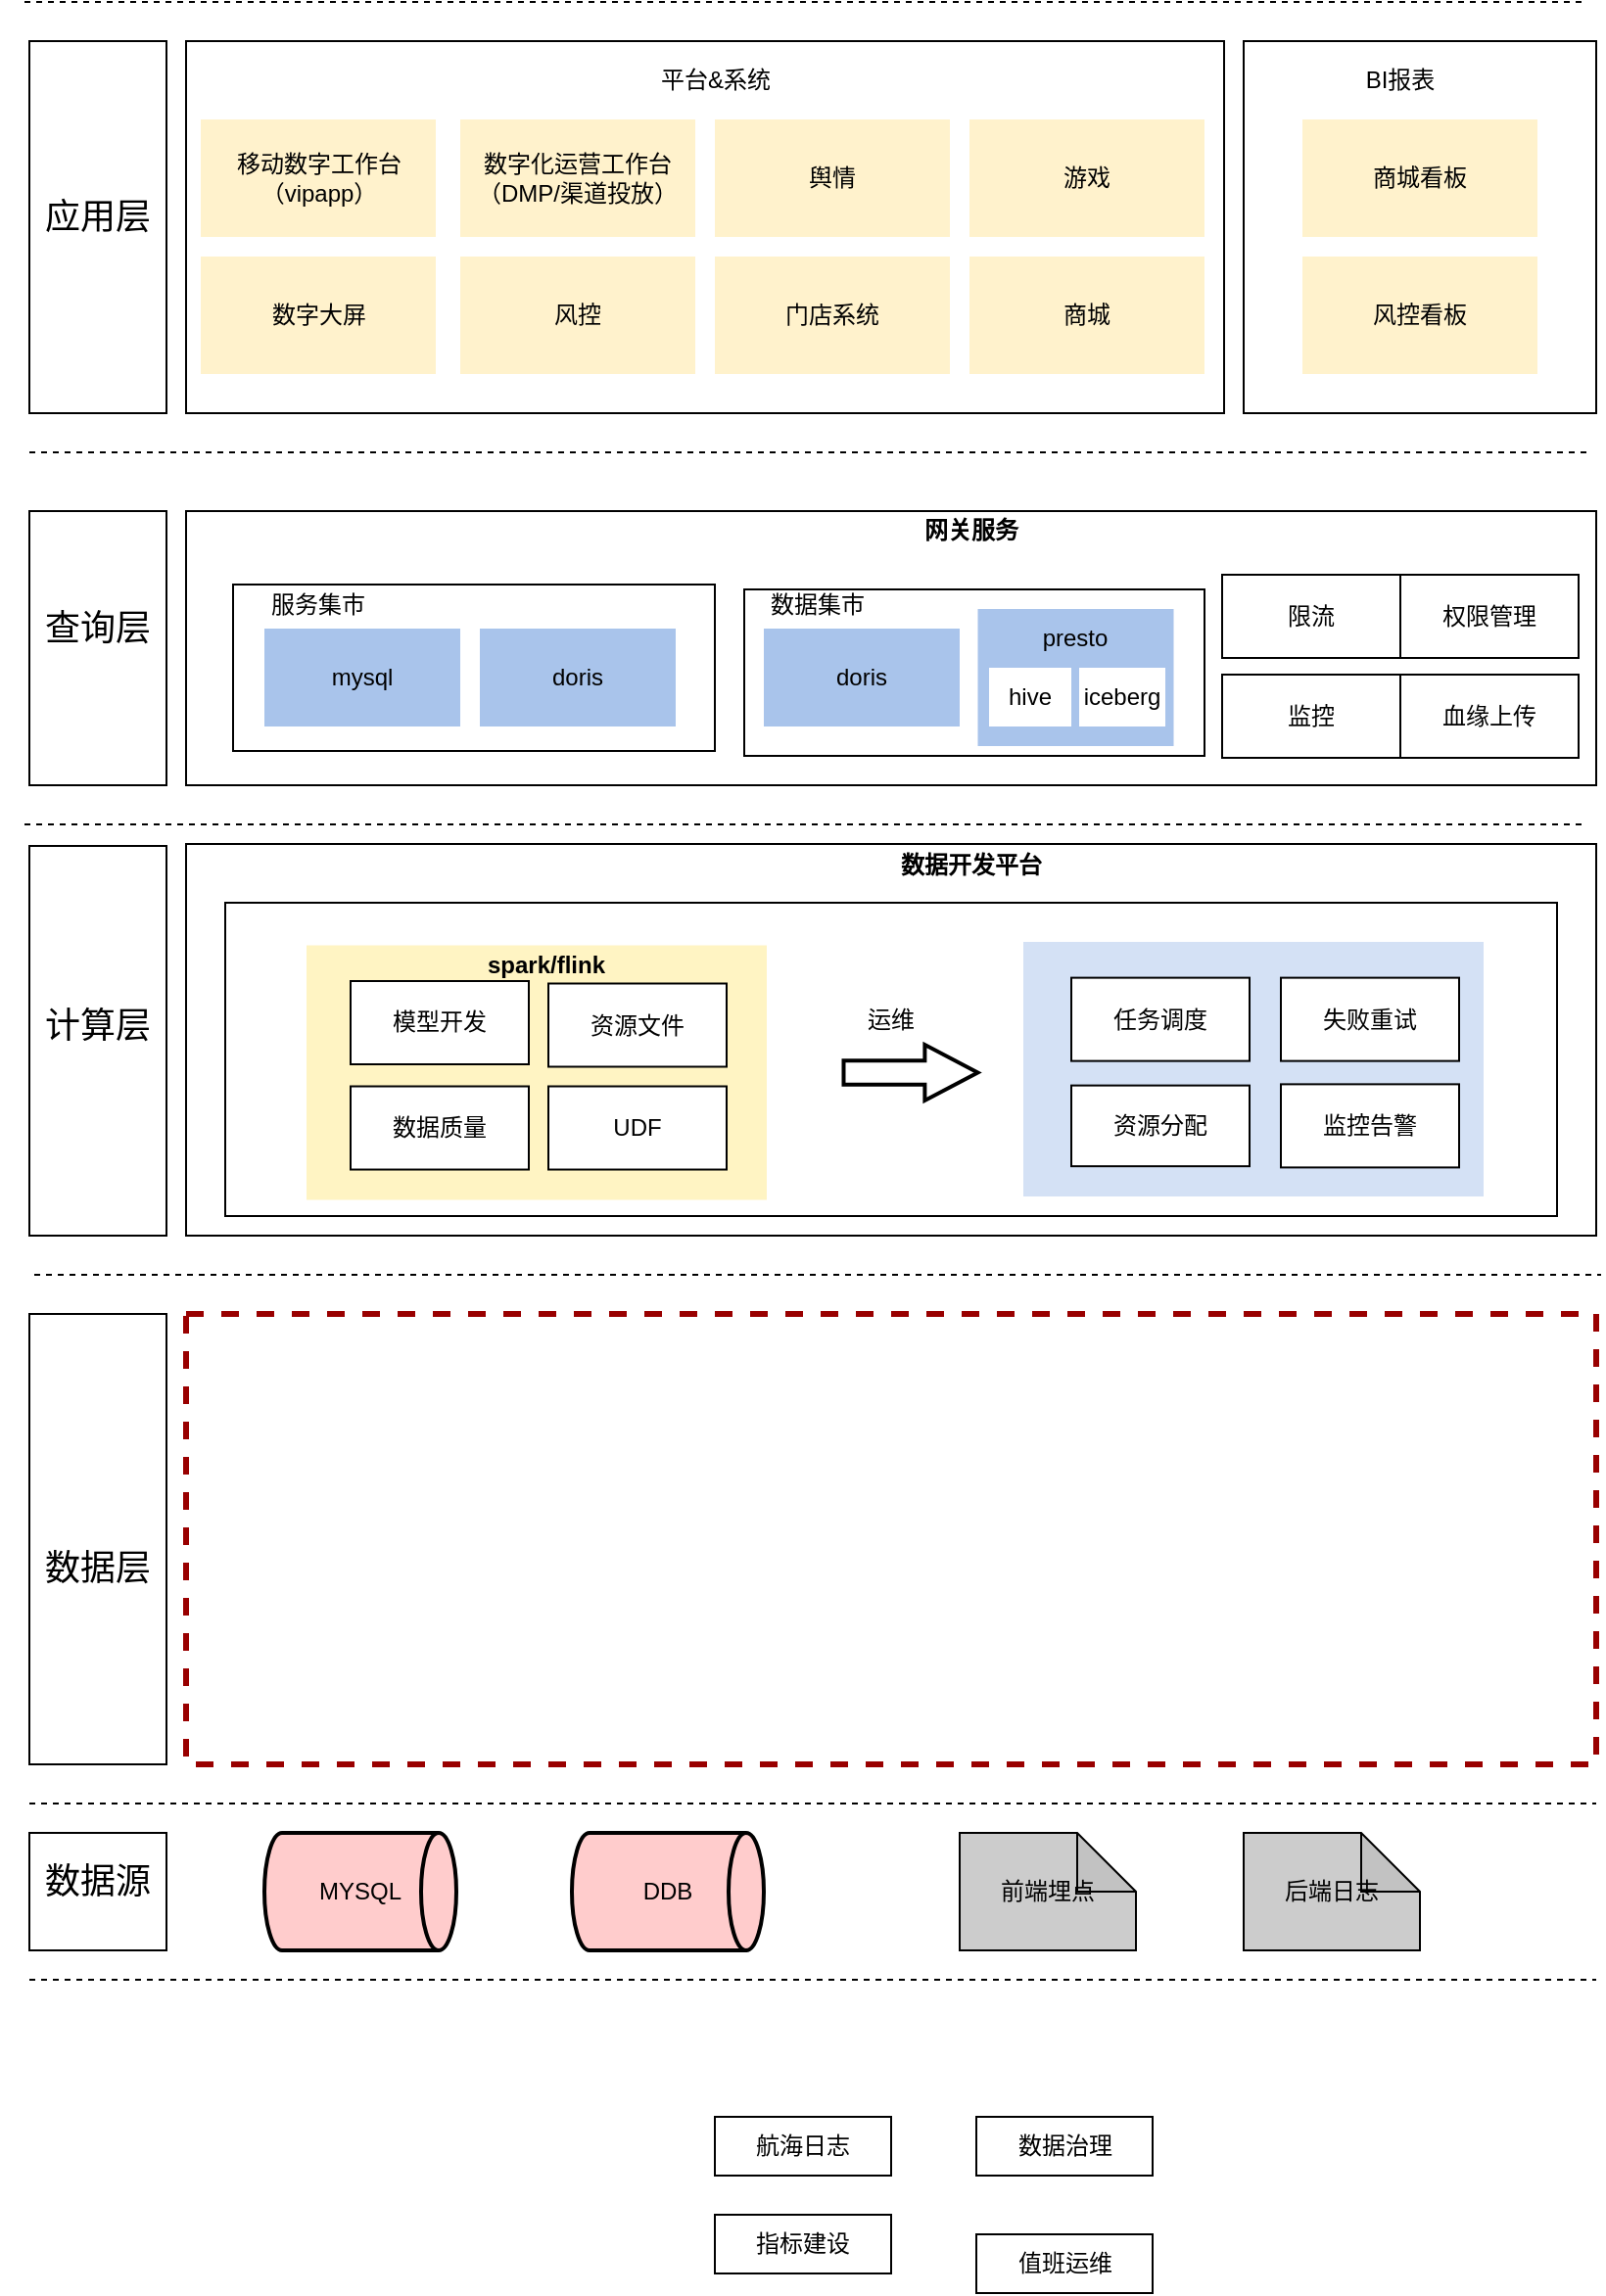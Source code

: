 <mxfile version="20.8.23" type="github">
  <diagram name="第 1 页" id="8vjXtbW4XhxlFyZ9hgyT">
    <mxGraphModel dx="1621" dy="1650" grid="1" gridSize="10" guides="1" tooltips="1" connect="1" arrows="1" fold="1" page="1" pageScale="1" pageWidth="827" pageHeight="1169" math="0" shadow="0">
      <root>
        <mxCell id="0" />
        <mxCell id="1" parent="0" />
        <mxCell id="_2noMWRmmMPCMAu7wt3I-14" value="" style="rounded=0;whiteSpace=wrap;html=1;" vertex="1" parent="1">
          <mxGeometry y="685" width="70" height="60" as="geometry" />
        </mxCell>
        <mxCell id="_2noMWRmmMPCMAu7wt3I-13" value="" style="rounded=0;whiteSpace=wrap;html=1;" vertex="1" parent="1">
          <mxGeometry y="420" width="70" height="230" as="geometry" />
        </mxCell>
        <mxCell id="_2noMWRmmMPCMAu7wt3I-6" value="" style="rounded=0;whiteSpace=wrap;html=1;" vertex="1" parent="1">
          <mxGeometry y="181" width="70" height="199" as="geometry" />
        </mxCell>
        <mxCell id="_2noMWRmmMPCMAu7wt3I-5" value="" style="rounded=0;whiteSpace=wrap;html=1;" vertex="1" parent="1">
          <mxGeometry y="10" width="70" height="140" as="geometry" />
        </mxCell>
        <mxCell id="ErQYisSNtyv5BiWGh4sq-3" value="" style="rounded=0;whiteSpace=wrap;html=1;" parent="1" diagramCategory="general" diagramName="Rectangle" vertex="1">
          <mxGeometry x="80" y="-230" width="530" height="190" as="geometry" />
        </mxCell>
        <mxCell id="ErQYisSNtyv5BiWGh4sq-4" value="MYSQL" style="shape=mxgraph.flowchart.direct_data;whiteSpace=wrap;html=1;fillColor=#FFCCCC;strokeColor=#000000;strokeWidth=2" parent="1" diagramCategory="Flowchart" diagramName="DirectData" vertex="1">
          <mxGeometry x="120" y="685" width="98" height="60" as="geometry" />
        </mxCell>
        <mxCell id="ErQYisSNtyv5BiWGh4sq-5" value="DDB" style="shape=mxgraph.flowchart.direct_data;whiteSpace=wrap;html=1;fillColor=#FFCCCC;strokeColor=#000000;strokeWidth=2" parent="1" diagramCategory="Flowchart" diagramName="DirectData" vertex="1">
          <mxGeometry x="277" y="685" width="98" height="60" as="geometry" />
        </mxCell>
        <mxCell id="ErQYisSNtyv5BiWGh4sq-6" value="前端埋点" style="shape=note;whiteSpace=wrap;html=1;backgroundOutline=1;darkOpacity=0.05;strokeColor=#000000;fillColor=#CCCCCC;" parent="1" diagramCategory="general" diagramName="Note" vertex="1">
          <mxGeometry x="475" y="685" width="90" height="60" as="geometry" />
        </mxCell>
        <mxCell id="ErQYisSNtyv5BiWGh4sq-7" value="" style="endArrow=none;dashed=1;html=1;" parent="1" diagramCategory="general" diagramName="dashed" edge="1">
          <mxGeometry width="50" height="50" relative="1" as="geometry">
            <mxPoint y="670" as="sourcePoint" />
            <mxPoint x="800" y="670" as="targetPoint" />
          </mxGeometry>
        </mxCell>
        <mxCell id="ErQYisSNtyv5BiWGh4sq-8" value="" style="endArrow=none;dashed=1;html=1;" parent="1" diagramCategory="general" diagramName="dashed" edge="1">
          <mxGeometry width="50" height="50" relative="1" as="geometry">
            <mxPoint x="2.5" y="400" as="sourcePoint" />
            <mxPoint x="802.5" y="400" as="targetPoint" />
          </mxGeometry>
        </mxCell>
        <mxCell id="ErQYisSNtyv5BiWGh4sq-13" value="后端日志" style="shape=note;whiteSpace=wrap;html=1;backgroundOutline=1;darkOpacity=0.05;strokeColor=#000000;fillColor=#CCCCCC;" parent="1" diagramCategory="general" diagramName="Note" vertex="1">
          <mxGeometry x="620" y="685" width="90" height="60" as="geometry" />
        </mxCell>
        <mxCell id="ErQYisSNtyv5BiWGh4sq-14" value="" style="rounded=0;whiteSpace=wrap;html=1;" parent="1" diagramCategory="general" diagramName="Rectangle" vertex="1">
          <mxGeometry x="80" y="180" width="720" height="200" as="geometry" />
        </mxCell>
        <mxCell id="ErQYisSNtyv5BiWGh4sq-15" value="" style="endArrow=none;dashed=1;html=1;" parent="1" diagramCategory="general" diagramName="dashed" edge="1">
          <mxGeometry width="50" height="50" relative="1" as="geometry">
            <mxPoint x="-2.5" y="170" as="sourcePoint" />
            <mxPoint x="792.5" y="170" as="targetPoint" />
          </mxGeometry>
        </mxCell>
        <mxCell id="ErQYisSNtyv5BiWGh4sq-17" value="" style="rounded=0;whiteSpace=wrap;html=1;strokeColor=#990000;strokeWidth=3;dashed=1;" parent="1" diagramCategory="general" diagramName="Rectangle" vertex="1">
          <mxGeometry x="80" y="420" width="720" height="230" as="geometry" />
        </mxCell>
        <mxCell id="ErQYisSNtyv5BiWGh4sq-18" value="移动数字工作台（vipapp）" style="rounded=0;whiteSpace=wrap;html=1;strokeColor=none;fillColor=#FFF2CC;" parent="1" diagramCategory="general" diagramName="Rectangle" vertex="1">
          <mxGeometry x="87.5" y="-190" width="120" height="60" as="geometry" />
        </mxCell>
        <mxCell id="ErQYisSNtyv5BiWGh4sq-19" value="数字化运营工作台&lt;br /&gt;（DMP/渠道投放）" style="rounded=0;whiteSpace=wrap;html=1;strokeColor=none;fillColor=#FFF2CC;" parent="1" diagramCategory="general" diagramName="Rectangle" vertex="1">
          <mxGeometry x="220" y="-190" width="120" height="60" as="geometry" />
        </mxCell>
        <mxCell id="ErQYisSNtyv5BiWGh4sq-20" value="数字大屏" style="rounded=0;whiteSpace=wrap;html=1;strokeColor=none;fillColor=#FFF2CC;" parent="1" diagramCategory="general" diagramName="Rectangle" vertex="1">
          <mxGeometry x="87.5" y="-120" width="120" height="60" as="geometry" />
        </mxCell>
        <mxCell id="ErQYisSNtyv5BiWGh4sq-21" value="" style="rounded=0;whiteSpace=wrap;html=1;" parent="1" diagramCategory="general" diagramName="Rectangle" vertex="1">
          <mxGeometry x="620" y="-230" width="180" height="190" as="geometry" />
        </mxCell>
        <mxCell id="ErQYisSNtyv5BiWGh4sq-22" value="商城" style="rounded=0;whiteSpace=wrap;html=1;strokeColor=none;fillColor=#FFF2CC;" parent="1" diagramCategory="general" diagramName="Rectangle" vertex="1">
          <mxGeometry x="480" y="-120" width="120" height="60" as="geometry" />
        </mxCell>
        <mxCell id="ErQYisSNtyv5BiWGh4sq-23" value="" style="rounded=0;whiteSpace=wrap;html=1;align=left;" parent="1" diagramCategory="general" diagramName="Rectangle" vertex="1">
          <mxGeometry x="80" y="10" width="720" height="140" as="geometry" />
        </mxCell>
        <mxCell id="ErQYisSNtyv5BiWGh4sq-24" value="mysql" style="rounded=0;whiteSpace=wrap;html=1;" parent="1" diagramCategory="general" diagramName="Rectangle" vertex="1">
          <mxGeometry x="180" y="65" width="100" height="50" as="geometry" />
        </mxCell>
        <mxCell id="ErQYisSNtyv5BiWGh4sq-25" value="网关服务" style="text;html=1;strokeColor=none;fillColor=none;align=center;verticalAlign=middle;whiteSpace=wrap;rounded=0;fontStyle=1" parent="1" diagramCategory="general" diagramName="text" vertex="1">
          <mxGeometry x="446" y="10" width="70" height="20" as="geometry" />
        </mxCell>
        <mxCell id="ErQYisSNtyv5BiWGh4sq-26" style="edgeStyle=orthogonalEdgeStyle;rounded=0;orthogonalLoop=1;jettySize=auto;html=1;exitX=0.5;exitY=1;exitDx=0;exitDy=0;" parent="1" edge="1">
          <mxGeometry relative="1" as="geometry">
            <mxPoint x="534" y="70" as="sourcePoint" />
            <mxPoint x="534" y="70" as="targetPoint" />
          </mxGeometry>
        </mxCell>
        <mxCell id="ErQYisSNtyv5BiWGh4sq-27" value="" style="rounded=0;whiteSpace=wrap;html=1;align=left;" parent="1" diagramCategory="general" diagramName="Rectangle" vertex="1">
          <mxGeometry x="100" y="210" width="680" height="160" as="geometry" />
        </mxCell>
        <mxCell id="ErQYisSNtyv5BiWGh4sq-28" value="门店系统" style="rounded=0;whiteSpace=wrap;html=1;strokeColor=none;fillColor=#FFF2CC;" parent="1" diagramCategory="general" diagramName="Rectangle" vertex="1">
          <mxGeometry x="350" y="-120" width="120" height="60" as="geometry" />
        </mxCell>
        <mxCell id="ErQYisSNtyv5BiWGh4sq-29" value="舆情" style="rounded=0;whiteSpace=wrap;html=1;strokeColor=none;fillColor=#FFF2CC;" parent="1" diagramCategory="general" diagramName="Rectangle" vertex="1">
          <mxGeometry x="350" y="-190" width="120" height="60" as="geometry" />
        </mxCell>
        <mxCell id="ErQYisSNtyv5BiWGh4sq-30" value="游戏" style="rounded=0;whiteSpace=wrap;html=1;strokeColor=none;fillColor=#FFF2CC;" parent="1" diagramCategory="general" diagramName="Rectangle" vertex="1">
          <mxGeometry x="480" y="-190" width="120" height="60" as="geometry" />
        </mxCell>
        <mxCell id="ErQYisSNtyv5BiWGh4sq-31" value="风控" style="rounded=0;whiteSpace=wrap;html=1;strokeColor=none;fillColor=#FFF2CC;" parent="1" diagramCategory="general" diagramName="Rectangle" vertex="1">
          <mxGeometry x="220" y="-120" width="120" height="60" as="geometry" />
        </mxCell>
        <mxCell id="ErQYisSNtyv5BiWGh4sq-32" value="商城看板" style="rounded=0;whiteSpace=wrap;html=1;strokeColor=none;fillColor=#FFF2CC;" parent="1" diagramCategory="general" diagramName="Rectangle" vertex="1">
          <mxGeometry x="650" y="-190" width="120" height="60" as="geometry" />
        </mxCell>
        <mxCell id="ErQYisSNtyv5BiWGh4sq-33" value="风控看板" style="rounded=0;whiteSpace=wrap;html=1;strokeColor=none;fillColor=#FFF2CC;" parent="1" diagramCategory="general" diagramName="Rectangle" vertex="1">
          <mxGeometry x="650" y="-120" width="120" height="60" as="geometry" />
        </mxCell>
        <mxCell id="ErQYisSNtyv5BiWGh4sq-34" value="平台&amp;amp;系统" style="text;html=1;strokeColor=none;fillColor=none;align=center;verticalAlign=middle;whiteSpace=wrap;rounded=0;" parent="1" diagramCategory="general" diagramName="text" vertex="1">
          <mxGeometry x="317.75" y="-220" width="65" height="20" as="geometry" />
        </mxCell>
        <mxCell id="ErQYisSNtyv5BiWGh4sq-35" value="BI报表" style="text;html=1;strokeColor=none;fillColor=none;align=center;verticalAlign=middle;whiteSpace=wrap;rounded=0;" parent="1" diagramCategory="general" diagramName="text" vertex="1">
          <mxGeometry x="680" y="-220" width="40" height="20" as="geometry" />
        </mxCell>
        <mxCell id="ErQYisSNtyv5BiWGh4sq-36" value="" style="rounded=0;whiteSpace=wrap;html=1;" parent="1" diagramCategory="general" diagramName="Rectangle" vertex="1">
          <mxGeometry x="104" y="47.5" width="246" height="85" as="geometry" />
        </mxCell>
        <mxCell id="ErQYisSNtyv5BiWGh4sq-37" value="mysql" style="rounded=0;whiteSpace=wrap;html=1;strokeColor=none;fillColor=#A9C4EB;" parent="1" diagramCategory="general" diagramName="Rectangle" vertex="1">
          <mxGeometry x="120" y="70" width="100" height="50" as="geometry" />
        </mxCell>
        <mxCell id="ErQYisSNtyv5BiWGh4sq-38" value="doris" style="rounded=0;whiteSpace=wrap;html=1;strokeColor=none;fillColor=#A9C4EB;" parent="1" diagramCategory="general" diagramName="Rectangle" vertex="1">
          <mxGeometry x="230" y="70" width="100" height="50" as="geometry" />
        </mxCell>
        <mxCell id="ErQYisSNtyv5BiWGh4sq-39" value="服务集市" style="text;html=1;strokeColor=none;fillColor=none;align=center;verticalAlign=middle;whiteSpace=wrap;rounded=0;" parent="1" diagramCategory="general" diagramName="text" vertex="1">
          <mxGeometry x="120" y="47.5" width="55" height="20" as="geometry" />
        </mxCell>
        <mxCell id="ErQYisSNtyv5BiWGh4sq-40" value="" style="rounded=0;whiteSpace=wrap;html=1;" parent="1" diagramCategory="general" diagramName="Rectangle" vertex="1">
          <mxGeometry x="365" y="50" width="235" height="85" as="geometry" />
        </mxCell>
        <mxCell id="ErQYisSNtyv5BiWGh4sq-41" value="doris" style="rounded=0;whiteSpace=wrap;html=1;strokeColor=none;fillColor=#A9C4EB;" parent="1" diagramCategory="general" diagramName="Rectangle" vertex="1">
          <mxGeometry x="375" y="70" width="100" height="50" as="geometry" />
        </mxCell>
        <mxCell id="ErQYisSNtyv5BiWGh4sq-42" value="" style="rounded=0;whiteSpace=wrap;html=1;strokeColor=none;fillColor=#A9C4EB;" parent="1" diagramCategory="general" diagramName="Rectangle" vertex="1">
          <mxGeometry x="484.25" y="60" width="100" height="70" as="geometry" />
        </mxCell>
        <mxCell id="ErQYisSNtyv5BiWGh4sq-43" value="数据集市" style="text;html=1;strokeColor=none;fillColor=none;align=center;verticalAlign=middle;whiteSpace=wrap;rounded=0;" parent="1" diagramCategory="general" diagramName="text" vertex="1">
          <mxGeometry x="375" y="47.5" width="55" height="20" as="geometry" />
        </mxCell>
        <mxCell id="ErQYisSNtyv5BiWGh4sq-44" value="数据开发平台" style="text;html=1;strokeColor=none;fillColor=none;align=center;verticalAlign=middle;whiteSpace=wrap;rounded=0;fontStyle=1" parent="1" diagramCategory="general" diagramName="text" vertex="1">
          <mxGeometry x="436" y="181" width="90" height="20" as="geometry" />
        </mxCell>
        <mxCell id="ErQYisSNtyv5BiWGh4sq-45" value="" style="endArrow=none;dashed=1;html=1;" parent="1" diagramCategory="general" diagramName="dashed" edge="1">
          <mxGeometry width="50" height="50" relative="1" as="geometry">
            <mxPoint x="-2.5" y="-250" as="sourcePoint" />
            <mxPoint x="792.5" y="-250" as="targetPoint" />
          </mxGeometry>
        </mxCell>
        <mxCell id="ErQYisSNtyv5BiWGh4sq-56" value="" style="shape=mxgraph.flowchart.transfer;whiteSpace=wrap;html=1;fillColor=#ffffff;strokeColor=#000000;strokeWidth=2" parent="1" diagramCategory="Flowchart" diagramName="Transfer" vertex="1">
          <mxGeometry x="415.75" y="282.5" width="68.5" height="28.5" as="geometry" />
        </mxCell>
        <mxCell id="ErQYisSNtyv5BiWGh4sq-57" value="" style="rounded=0;whiteSpace=wrap;html=1;fillColor=#FFF4C3;strokeColor=none;" parent="1" diagramCategory="general" diagramName="Rectangle" vertex="1">
          <mxGeometry x="141.5" y="231.75" width="235" height="130" as="geometry" />
        </mxCell>
        <mxCell id="ErQYisSNtyv5BiWGh4sq-58" value="模型开发" style="rounded=0;whiteSpace=wrap;html=1;" parent="1" diagramCategory="general" diagramName="Rectangle" vertex="1">
          <mxGeometry x="164" y="250" width="91" height="42.5" as="geometry" />
        </mxCell>
        <mxCell id="ErQYisSNtyv5BiWGh4sq-59" value="资源文件" style="rounded=0;whiteSpace=wrap;html=1;" parent="1" diagramCategory="general" diagramName="Rectangle" vertex="1">
          <mxGeometry x="265" y="251.25" width="91" height="42.5" as="geometry" />
        </mxCell>
        <mxCell id="ErQYisSNtyv5BiWGh4sq-60" value="UDF" style="rounded=0;whiteSpace=wrap;html=1;" parent="1" diagramCategory="general" diagramName="Rectangle" vertex="1">
          <mxGeometry x="265" y="303.76" width="91" height="42.5" as="geometry" />
        </mxCell>
        <mxCell id="ErQYisSNtyv5BiWGh4sq-61" value="数据质量" style="rounded=0;whiteSpace=wrap;html=1;" parent="1" diagramCategory="general" diagramName="Rectangle" vertex="1">
          <mxGeometry x="164" y="303.76" width="91" height="42.5" as="geometry" />
        </mxCell>
        <mxCell id="ErQYisSNtyv5BiWGh4sq-62" value="" style="rounded=0;whiteSpace=wrap;html=1;strokeColor=none;fillColor=#D4E1F5;" parent="1" diagramCategory="general" diagramName="Rectangle" vertex="1">
          <mxGeometry x="507.5" y="230" width="235" height="130" as="geometry" />
        </mxCell>
        <mxCell id="ErQYisSNtyv5BiWGh4sq-63" value="资源分配" style="rounded=0;whiteSpace=wrap;html=1;" parent="1" diagramCategory="general" diagramName="Rectangle" vertex="1">
          <mxGeometry x="532" y="303.32" width="91" height="41.25" as="geometry" />
        </mxCell>
        <mxCell id="ErQYisSNtyv5BiWGh4sq-64" value="任务调度" style="rounded=0;whiteSpace=wrap;html=1;" parent="1" diagramCategory="general" diagramName="Rectangle" vertex="1">
          <mxGeometry x="532" y="248.31" width="91" height="42.5" as="geometry" />
        </mxCell>
        <mxCell id="ErQYisSNtyv5BiWGh4sq-65" value="失败重试" style="rounded=0;whiteSpace=wrap;html=1;" parent="1" diagramCategory="general" diagramName="Rectangle" vertex="1">
          <mxGeometry x="639" y="248.31" width="91" height="42.5" as="geometry" />
        </mxCell>
        <mxCell id="ErQYisSNtyv5BiWGh4sq-66" value="监控告警" style="rounded=0;whiteSpace=wrap;html=1;" parent="1" diagramCategory="general" diagramName="Rectangle" vertex="1">
          <mxGeometry x="639" y="302.69" width="91" height="42.5" as="geometry" />
        </mxCell>
        <mxCell id="ErQYisSNtyv5BiWGh4sq-67" value="spark/flink" style="text;html=1;strokeColor=none;fillColor=none;align=center;verticalAlign=middle;whiteSpace=wrap;rounded=0;fontStyle=1" parent="1" diagramCategory="general" diagramName="text" vertex="1">
          <mxGeometry x="244" y="231.75" width="40" height="20" as="geometry" />
        </mxCell>
        <mxCell id="ErQYisSNtyv5BiWGh4sq-68" value="" style="endArrow=none;dashed=1;html=1;" parent="1" diagramCategory="general" diagramName="dashed" edge="1">
          <mxGeometry width="50" height="50" relative="1" as="geometry">
            <mxPoint y="-20" as="sourcePoint" />
            <mxPoint x="795" y="-20" as="targetPoint" />
          </mxGeometry>
        </mxCell>
        <mxCell id="ErQYisSNtyv5BiWGh4sq-69" value="运维" style="text;html=1;strokeColor=none;fillColor=none;align=center;verticalAlign=middle;whiteSpace=wrap;rounded=0;" parent="1" diagramCategory="general" diagramName="text" vertex="1">
          <mxGeometry x="420" y="260" width="40" height="20" as="geometry" />
        </mxCell>
        <mxCell id="ErQYisSNtyv5BiWGh4sq-70" value="" style="endArrow=none;dashed=1;html=1;" parent="1" diagramCategory="general" diagramName="dashed" edge="1">
          <mxGeometry width="50" height="50" relative="1" as="geometry">
            <mxPoint y="760" as="sourcePoint" />
            <mxPoint x="800" y="760" as="targetPoint" />
          </mxGeometry>
        </mxCell>
        <mxCell id="ErQYisSNtyv5BiWGh4sq-72" value="权限管理" style="rounded=0;whiteSpace=wrap;html=1;" parent="1" diagramCategory="general" diagramName="Rectangle" vertex="1">
          <mxGeometry x="700" y="42.5" width="91" height="42.5" as="geometry" />
        </mxCell>
        <mxCell id="ErQYisSNtyv5BiWGh4sq-73" value="血缘上传" style="rounded=0;whiteSpace=wrap;html=1;" parent="1" diagramCategory="general" diagramName="Rectangle" vertex="1">
          <mxGeometry x="700" y="93.5" width="91" height="42.5" as="geometry" />
        </mxCell>
        <mxCell id="ErQYisSNtyv5BiWGh4sq-84" value="指标建设" style="rounded=0;whiteSpace=wrap;html=1;" parent="1" diagramCategory="general" diagramName="Rectangle" vertex="1">
          <mxGeometry x="350" y="880" width="90" height="30" as="geometry" />
        </mxCell>
        <mxCell id="ErQYisSNtyv5BiWGh4sq-100" value="presto" style="text;html=1;strokeColor=none;fillColor=none;align=center;verticalAlign=middle;whiteSpace=wrap;rounded=0;" parent="1" diagramCategory="general" diagramName="text" vertex="1">
          <mxGeometry x="514.25" y="65" width="40" height="20" as="geometry" />
        </mxCell>
        <mxCell id="ErQYisSNtyv5BiWGh4sq-101" value="hive" style="rounded=0;whiteSpace=wrap;html=1;strokeColor=none;" parent="1" diagramCategory="general" diagramName="Rectangle" vertex="1">
          <mxGeometry x="490" y="90" width="42" height="30" as="geometry" />
        </mxCell>
        <mxCell id="ErQYisSNtyv5BiWGh4sq-102" value="iceberg" style="rounded=0;whiteSpace=wrap;html=1;strokeColor=none;" parent="1" diagramCategory="general" diagramName="Rectangle" vertex="1">
          <mxGeometry x="536" y="90" width="44" height="30" as="geometry" />
        </mxCell>
        <mxCell id="ErQYisSNtyv5BiWGh4sq-103" value="限流" style="rounded=0;whiteSpace=wrap;html=1;" parent="1" diagramCategory="general" diagramName="Rectangle" vertex="1">
          <mxGeometry x="609" y="42.5" width="91" height="42.5" as="geometry" />
        </mxCell>
        <mxCell id="ErQYisSNtyv5BiWGh4sq-104" value="监控" style="rounded=0;whiteSpace=wrap;html=1;" parent="1" diagramCategory="general" diagramName="Rectangle" vertex="1">
          <mxGeometry x="609" y="93.5" width="91" height="42.5" as="geometry" />
        </mxCell>
        <mxCell id="_2noMWRmmMPCMAu7wt3I-3" value="" style="rounded=0;whiteSpace=wrap;html=1;" vertex="1" parent="1">
          <mxGeometry y="-230" width="70" height="190" as="geometry" />
        </mxCell>
        <mxCell id="ErQYisSNtyv5BiWGh4sq-11" value="&lt;span style=&quot;font-size: 18px;&quot;&gt;应用层&lt;/span&gt;" style="text;html=1;strokeColor=none;fillColor=none;align=center;verticalAlign=middle;whiteSpace=wrap;rounded=0;" parent="1" diagramCategory="general" diagramName="text" vertex="1">
          <mxGeometry y="-150" width="70" height="20" as="geometry" />
        </mxCell>
        <mxCell id="ErQYisSNtyv5BiWGh4sq-9" value="&lt;font style=&quot;font-size: 18px;&quot;&gt;数据源&lt;/font&gt;" style="text;html=1;strokeColor=none;fillColor=none;align=center;verticalAlign=middle;whiteSpace=wrap;rounded=0;" parent="1" diagramCategory="general" diagramName="text" vertex="1">
          <mxGeometry y="700" width="70" height="20" as="geometry" />
        </mxCell>
        <mxCell id="ErQYisSNtyv5BiWGh4sq-10" value="&lt;span style=&quot;font-size: 18px;&quot;&gt;计算层&lt;/span&gt;" style="text;html=1;strokeColor=none;fillColor=none;align=center;verticalAlign=middle;whiteSpace=wrap;rounded=0;" parent="1" diagramCategory="general" diagramName="text" vertex="1">
          <mxGeometry y="262.5" width="70" height="20" as="geometry" />
        </mxCell>
        <mxCell id="ErQYisSNtyv5BiWGh4sq-12" value="&lt;span style=&quot;font-size: 18px;&quot;&gt;数据层&lt;/span&gt;" style="text;html=1;strokeColor=none;fillColor=none;align=center;verticalAlign=middle;whiteSpace=wrap;rounded=0;" parent="1" diagramCategory="general" diagramName="text" vertex="1">
          <mxGeometry x="-15" y="540" width="100" height="20" as="geometry" />
        </mxCell>
        <mxCell id="ErQYisSNtyv5BiWGh4sq-16" value="&lt;span style=&quot;font-size: 18px;&quot;&gt;查询层&lt;/span&gt;" style="text;html=1;strokeColor=none;fillColor=none;align=center;verticalAlign=middle;whiteSpace=wrap;rounded=0;" parent="1" diagramCategory="general" diagramName="text" vertex="1">
          <mxGeometry y="60" width="70" height="20" as="geometry" />
        </mxCell>
        <mxCell id="_2noMWRmmMPCMAu7wt3I-10" value="值班运维" style="rounded=0;whiteSpace=wrap;html=1;" diagramCategory="general" diagramName="Rectangle" vertex="1" parent="1">
          <mxGeometry x="483.5" y="890" width="90" height="30" as="geometry" />
        </mxCell>
        <mxCell id="_2noMWRmmMPCMAu7wt3I-11" value="数据治理" style="rounded=0;whiteSpace=wrap;html=1;" diagramCategory="general" diagramName="Rectangle" vertex="1" parent="1">
          <mxGeometry x="483.5" y="830" width="90" height="30" as="geometry" />
        </mxCell>
        <mxCell id="_2noMWRmmMPCMAu7wt3I-12" value="航海日志" style="rounded=0;whiteSpace=wrap;html=1;" diagramCategory="general" diagramName="Rectangle" vertex="1" parent="1">
          <mxGeometry x="350" y="830" width="90" height="30" as="geometry" />
        </mxCell>
      </root>
    </mxGraphModel>
  </diagram>
</mxfile>
